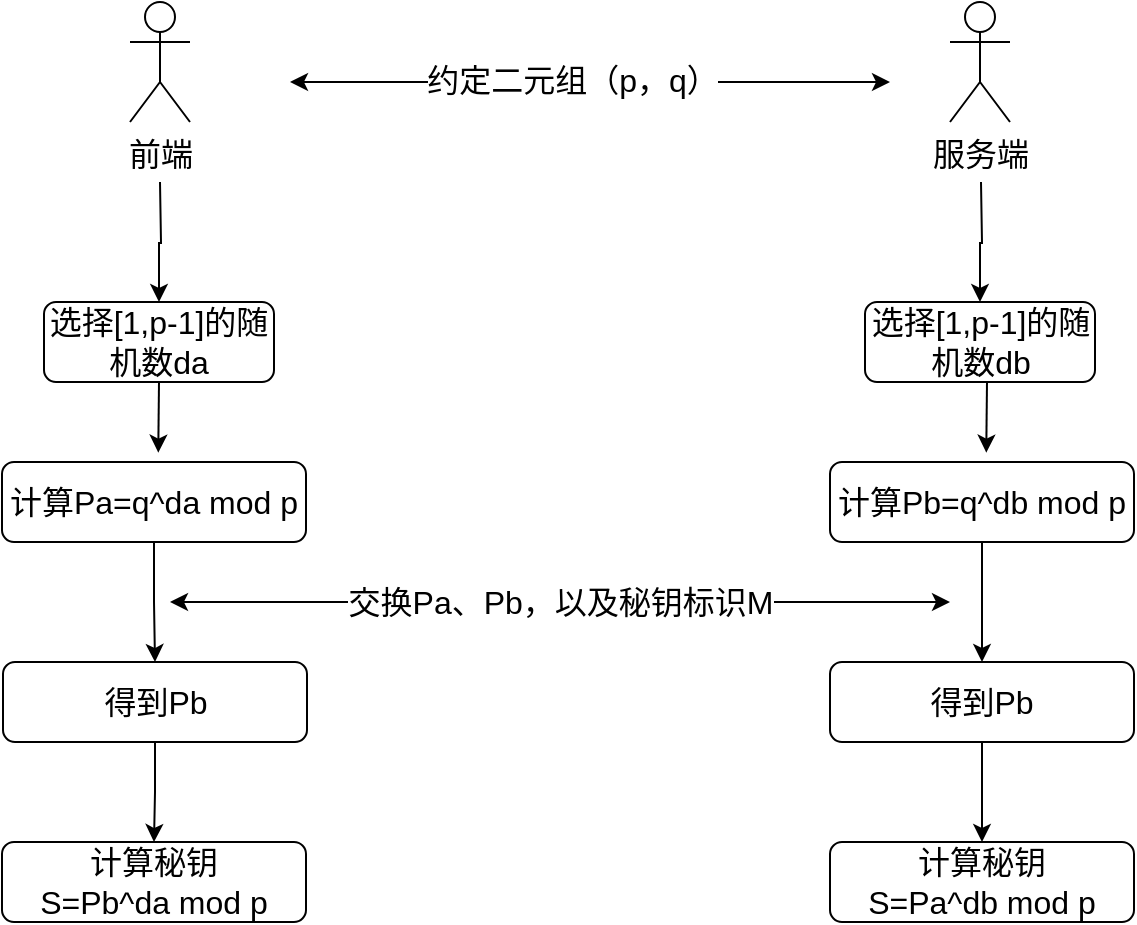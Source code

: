 <mxfile version="14.7.7" type="github" pages="2">
  <diagram id="C5RBs43oDa-KdzZeNtuy" name="秘钥交换">
    <mxGraphModel dx="1426" dy="826" grid="1" gridSize="10" guides="1" tooltips="1" connect="1" arrows="1" fold="1" page="1" pageScale="1" pageWidth="827" pageHeight="1169" math="0" shadow="0">
      <root>
        <mxCell id="WIyWlLk6GJQsqaUBKTNV-0" />
        <mxCell id="WIyWlLk6GJQsqaUBKTNV-1" parent="WIyWlLk6GJQsqaUBKTNV-0" />
        <mxCell id="4nAFIsNWsInhG6wNa1qs-9" style="edgeStyle=orthogonalEdgeStyle;rounded=0;orthogonalLoop=1;jettySize=auto;html=1;fontSize=16;" parent="WIyWlLk6GJQsqaUBKTNV-1" target="4nAFIsNWsInhG6wNa1qs-7" edge="1">
          <mxGeometry relative="1" as="geometry">
            <mxPoint x="115" y="380" as="sourcePoint" />
          </mxGeometry>
        </mxCell>
        <mxCell id="4nAFIsNWsInhG6wNa1qs-0" value="前端" style="shape=umlActor;verticalLabelPosition=bottom;verticalAlign=top;html=1;outlineConnect=0;fontSize=16;" parent="WIyWlLk6GJQsqaUBKTNV-1" vertex="1">
          <mxGeometry x="100" y="290" width="30" height="60" as="geometry" />
        </mxCell>
        <mxCell id="4nAFIsNWsInhG6wNa1qs-1" value="服务端" style="shape=umlActor;verticalLabelPosition=bottom;verticalAlign=top;html=1;outlineConnect=0;fontSize=16;" parent="WIyWlLk6GJQsqaUBKTNV-1" vertex="1">
          <mxGeometry x="510" y="290" width="30" height="60" as="geometry" />
        </mxCell>
        <mxCell id="4nAFIsNWsInhG6wNa1qs-5" value="" style="endArrow=classic;startArrow=classic;html=1;fontSize=16;" parent="WIyWlLk6GJQsqaUBKTNV-1" edge="1">
          <mxGeometry width="50" height="50" relative="1" as="geometry">
            <mxPoint x="180" y="330" as="sourcePoint" />
            <mxPoint x="480" y="330" as="targetPoint" />
          </mxGeometry>
        </mxCell>
        <mxCell id="4nAFIsNWsInhG6wNa1qs-6" value="约定二元组（p，q）" style="edgeLabel;html=1;align=center;verticalAlign=middle;resizable=0;points=[];fontSize=16;" parent="4nAFIsNWsInhG6wNa1qs-5" vertex="1" connectable="0">
          <mxGeometry x="-0.065" y="1" relative="1" as="geometry">
            <mxPoint as="offset" />
          </mxGeometry>
        </mxCell>
        <mxCell id="4nAFIsNWsInhG6wNa1qs-13" style="edgeStyle=orthogonalEdgeStyle;rounded=0;orthogonalLoop=1;jettySize=auto;html=1;exitX=0.5;exitY=1;exitDx=0;exitDy=0;entryX=0.514;entryY=-0.117;entryDx=0;entryDy=0;entryPerimeter=0;fontSize=16;" parent="WIyWlLk6GJQsqaUBKTNV-1" source="4nAFIsNWsInhG6wNa1qs-7" target="4nAFIsNWsInhG6wNa1qs-12" edge="1">
          <mxGeometry relative="1" as="geometry" />
        </mxCell>
        <mxCell id="4nAFIsNWsInhG6wNa1qs-7" value="选择[1,p-1]的随机数da" style="rounded=1;whiteSpace=wrap;html=1;fontSize=16;" parent="WIyWlLk6GJQsqaUBKTNV-1" vertex="1">
          <mxGeometry x="57" y="440" width="115" height="40" as="geometry" />
        </mxCell>
        <mxCell id="4nAFIsNWsInhG6wNa1qs-10" style="edgeStyle=orthogonalEdgeStyle;rounded=0;orthogonalLoop=1;jettySize=auto;html=1;fontSize=16;" parent="WIyWlLk6GJQsqaUBKTNV-1" target="4nAFIsNWsInhG6wNa1qs-11" edge="1">
          <mxGeometry relative="1" as="geometry">
            <mxPoint x="525.5" y="380" as="sourcePoint" />
          </mxGeometry>
        </mxCell>
        <mxCell id="4nAFIsNWsInhG6wNa1qs-11" value="选择[1,p-1]的随机数db" style="rounded=1;whiteSpace=wrap;html=1;fontSize=16;" parent="WIyWlLk6GJQsqaUBKTNV-1" vertex="1">
          <mxGeometry x="467.5" y="440" width="115" height="40" as="geometry" />
        </mxCell>
        <mxCell id="4nAFIsNWsInhG6wNa1qs-22" style="edgeStyle=orthogonalEdgeStyle;rounded=0;orthogonalLoop=1;jettySize=auto;html=1;exitX=0.5;exitY=1;exitDx=0;exitDy=0;entryX=0.5;entryY=0;entryDx=0;entryDy=0;fontSize=16;" parent="WIyWlLk6GJQsqaUBKTNV-1" source="4nAFIsNWsInhG6wNa1qs-12" target="4nAFIsNWsInhG6wNa1qs-17" edge="1">
          <mxGeometry relative="1" as="geometry" />
        </mxCell>
        <mxCell id="4nAFIsNWsInhG6wNa1qs-12" value="计算Pa=q^da mod p" style="rounded=1;whiteSpace=wrap;html=1;fontSize=16;" parent="WIyWlLk6GJQsqaUBKTNV-1" vertex="1">
          <mxGeometry x="36" y="520" width="152" height="40" as="geometry" />
        </mxCell>
        <mxCell id="4nAFIsNWsInhG6wNa1qs-14" style="edgeStyle=orthogonalEdgeStyle;rounded=0;orthogonalLoop=1;jettySize=auto;html=1;exitX=0.5;exitY=1;exitDx=0;exitDy=0;entryX=0.514;entryY=-0.117;entryDx=0;entryDy=0;entryPerimeter=0;fontSize=16;" parent="WIyWlLk6GJQsqaUBKTNV-1" target="4nAFIsNWsInhG6wNa1qs-15" edge="1">
          <mxGeometry relative="1" as="geometry">
            <mxPoint x="528.5" y="480" as="sourcePoint" />
          </mxGeometry>
        </mxCell>
        <mxCell id="4nAFIsNWsInhG6wNa1qs-23" style="edgeStyle=orthogonalEdgeStyle;rounded=0;orthogonalLoop=1;jettySize=auto;html=1;exitX=0.5;exitY=1;exitDx=0;exitDy=0;entryX=0.5;entryY=0;entryDx=0;entryDy=0;fontSize=16;" parent="WIyWlLk6GJQsqaUBKTNV-1" source="4nAFIsNWsInhG6wNa1qs-15" target="4nAFIsNWsInhG6wNa1qs-18" edge="1">
          <mxGeometry relative="1" as="geometry" />
        </mxCell>
        <mxCell id="4nAFIsNWsInhG6wNa1qs-15" value="计算Pb=q^db mod p" style="rounded=1;whiteSpace=wrap;html=1;fontSize=16;" parent="WIyWlLk6GJQsqaUBKTNV-1" vertex="1">
          <mxGeometry x="450" y="520" width="152" height="40" as="geometry" />
        </mxCell>
        <mxCell id="4nAFIsNWsInhG6wNa1qs-27" style="edgeStyle=orthogonalEdgeStyle;rounded=0;orthogonalLoop=1;jettySize=auto;html=1;exitX=0.5;exitY=1;exitDx=0;exitDy=0;entryX=0.5;entryY=0;entryDx=0;entryDy=0;fontSize=16;" parent="WIyWlLk6GJQsqaUBKTNV-1" source="4nAFIsNWsInhG6wNa1qs-17" target="4nAFIsNWsInhG6wNa1qs-25" edge="1">
          <mxGeometry relative="1" as="geometry" />
        </mxCell>
        <mxCell id="4nAFIsNWsInhG6wNa1qs-17" value="得到Pb" style="rounded=1;whiteSpace=wrap;html=1;fontSize=16;" parent="WIyWlLk6GJQsqaUBKTNV-1" vertex="1">
          <mxGeometry x="36.5" y="620" width="152" height="40" as="geometry" />
        </mxCell>
        <mxCell id="4nAFIsNWsInhG6wNa1qs-28" style="edgeStyle=orthogonalEdgeStyle;rounded=0;orthogonalLoop=1;jettySize=auto;html=1;exitX=0.5;exitY=1;exitDx=0;exitDy=0;entryX=0.5;entryY=0;entryDx=0;entryDy=0;fontSize=16;" parent="WIyWlLk6GJQsqaUBKTNV-1" source="4nAFIsNWsInhG6wNa1qs-18" target="4nAFIsNWsInhG6wNa1qs-26" edge="1">
          <mxGeometry relative="1" as="geometry" />
        </mxCell>
        <mxCell id="4nAFIsNWsInhG6wNa1qs-18" value="得到Pb" style="rounded=1;whiteSpace=wrap;html=1;fontSize=16;" parent="WIyWlLk6GJQsqaUBKTNV-1" vertex="1">
          <mxGeometry x="450" y="620" width="152" height="40" as="geometry" />
        </mxCell>
        <mxCell id="4nAFIsNWsInhG6wNa1qs-24" value="交换Pa、Pb，以及秘钥标识M" style="endArrow=classic;startArrow=classic;html=1;fontSize=16;" parent="WIyWlLk6GJQsqaUBKTNV-1" edge="1">
          <mxGeometry width="50" height="50" relative="1" as="geometry">
            <mxPoint x="120" y="590" as="sourcePoint" />
            <mxPoint x="510" y="590" as="targetPoint" />
          </mxGeometry>
        </mxCell>
        <mxCell id="4nAFIsNWsInhG6wNa1qs-25" value="计算秘钥&lt;br&gt;S=Pb^da mod p" style="rounded=1;whiteSpace=wrap;html=1;fontSize=16;" parent="WIyWlLk6GJQsqaUBKTNV-1" vertex="1">
          <mxGeometry x="36" y="710" width="152" height="40" as="geometry" />
        </mxCell>
        <mxCell id="4nAFIsNWsInhG6wNa1qs-26" value="计算秘钥&lt;br&gt;S=Pa^db mod p" style="rounded=1;whiteSpace=wrap;html=1;fontSize=16;" parent="WIyWlLk6GJQsqaUBKTNV-1" vertex="1">
          <mxGeometry x="450" y="710" width="152" height="40" as="geometry" />
        </mxCell>
      </root>
    </mxGraphModel>
  </diagram>
  <diagram id="yhoGaUxGh9offEi1YKY0" name="解密数据架构">
    <mxGraphModel dx="1426" dy="826" grid="1" gridSize="10" guides="1" tooltips="1" connect="1" arrows="1" fold="1" page="1" pageScale="1" pageWidth="827" pageHeight="1169" math="0" shadow="0">
      <root>
        <mxCell id="O14wsWxgyS2iRA50LXnY-0" />
        <mxCell id="O14wsWxgyS2iRA50LXnY-1" parent="O14wsWxgyS2iRA50LXnY-0" />
        <mxCell id="FTnDL2mLncCwiamXzSqU-0" value="前端" style="shape=umlActor;verticalLabelPosition=bottom;verticalAlign=top;html=1;outlineConnect=0;fontSize=15;" vertex="1" parent="O14wsWxgyS2iRA50LXnY-1">
          <mxGeometry x="70" y="260" width="30" height="60" as="geometry" />
        </mxCell>
        <mxCell id="FTnDL2mLncCwiamXzSqU-1" value="" style="shape=curlyBracket;whiteSpace=wrap;html=1;rounded=1;fontSize=15;" vertex="1" parent="O14wsWxgyS2iRA50LXnY-1">
          <mxGeometry x="110" y="240" width="20" height="120" as="geometry" />
        </mxCell>
        <mxCell id="FTnDL2mLncCwiamXzSqU-2" value="用户名" style="text;html=1;align=center;verticalAlign=middle;resizable=0;points=[];autosize=1;strokeColor=none;fontSize=15;" vertex="1" parent="O14wsWxgyS2iRA50LXnY-1">
          <mxGeometry x="130" y="230" width="60" height="20" as="geometry" />
        </mxCell>
        <mxCell id="FTnDL2mLncCwiamXzSqU-3" value="密码" style="text;html=1;align=center;verticalAlign=middle;resizable=0;points=[];autosize=1;strokeColor=none;fontSize=15;" vertex="1" parent="O14wsWxgyS2iRA50LXnY-1">
          <mxGeometry x="135" y="270" width="50" height="20" as="geometry" />
        </mxCell>
        <mxCell id="FTnDL2mLncCwiamXzSqU-4" value="一次随机值" style="text;html=1;align=center;verticalAlign=middle;resizable=0;points=[];autosize=1;strokeColor=none;fontSize=15;" vertex="1" parent="O14wsWxgyS2iRA50LXnY-1">
          <mxGeometry x="121" y="310" width="90" height="20" as="geometry" />
        </mxCell>
        <mxCell id="FTnDL2mLncCwiamXzSqU-5" value="时间戳" style="text;html=1;align=center;verticalAlign=middle;resizable=0;points=[];autosize=1;strokeColor=none;fontSize=15;" vertex="1" parent="O14wsWxgyS2iRA50LXnY-1">
          <mxGeometry x="130" y="350" width="60" height="20" as="geometry" />
        </mxCell>
        <mxCell id="FTnDL2mLncCwiamXzSqU-13" style="edgeStyle=orthogonalEdgeStyle;rounded=0;orthogonalLoop=1;jettySize=auto;html=1;exitX=0.1;exitY=0.5;exitDx=0;exitDy=0;exitPerimeter=0;entryX=0;entryY=0.5;entryDx=0;entryDy=0;fontSize=15;" edge="1" parent="O14wsWxgyS2iRA50LXnY-1" source="FTnDL2mLncCwiamXzSqU-7" target="FTnDL2mLncCwiamXzSqU-8">
          <mxGeometry relative="1" as="geometry" />
        </mxCell>
        <mxCell id="FTnDL2mLncCwiamXzSqU-7" value="" style="shape=curlyBracket;whiteSpace=wrap;html=1;rounded=1;flipH=1;fontSize=15;" vertex="1" parent="O14wsWxgyS2iRA50LXnY-1">
          <mxGeometry x="206" y="240" width="20" height="120" as="geometry" />
        </mxCell>
        <mxCell id="FTnDL2mLncCwiamXzSqU-14" style="edgeStyle=orthogonalEdgeStyle;rounded=0;orthogonalLoop=1;jettySize=auto;html=1;exitX=1;exitY=0.5;exitDx=0;exitDy=0;fontSize=15;entryX=0;entryY=0.5;entryDx=0;entryDy=0;" edge="1" parent="O14wsWxgyS2iRA50LXnY-1" source="FTnDL2mLncCwiamXzSqU-8" target="FTnDL2mLncCwiamXzSqU-16">
          <mxGeometry relative="1" as="geometry">
            <mxPoint x="560" y="300" as="targetPoint" />
          </mxGeometry>
        </mxCell>
        <mxCell id="FTnDL2mLncCwiamXzSqU-15" value="发送CT和M" style="edgeLabel;html=1;align=center;verticalAlign=middle;resizable=0;points=[];fontSize=15;" vertex="1" connectable="0" parent="FTnDL2mLncCwiamXzSqU-14">
          <mxGeometry x="-0.349" relative="1" as="geometry">
            <mxPoint x="20" as="offset" />
          </mxGeometry>
        </mxCell>
        <mxCell id="FTnDL2mLncCwiamXzSqU-8" value="使用DH算法生成的秘钥S加密得到密文CT" style="rounded=1;whiteSpace=wrap;html=1;fontSize=15;" vertex="1" parent="O14wsWxgyS2iRA50LXnY-1">
          <mxGeometry x="260" y="275" width="154" height="50" as="geometry" />
        </mxCell>
        <mxCell id="FTnDL2mLncCwiamXzSqU-18" style="edgeStyle=orthogonalEdgeStyle;rounded=0;orthogonalLoop=1;jettySize=auto;html=1;exitX=0.5;exitY=1;exitDx=0;exitDy=0;entryX=0.5;entryY=0;entryDx=0;entryDy=0;fontSize=15;" edge="1" parent="O14wsWxgyS2iRA50LXnY-1" source="FTnDL2mLncCwiamXzSqU-16" target="FTnDL2mLncCwiamXzSqU-17">
          <mxGeometry relative="1" as="geometry" />
        </mxCell>
        <mxCell id="FTnDL2mLncCwiamXzSqU-16" value="加解密服务器" style="rounded=0;whiteSpace=wrap;html=1;fontSize=15;" vertex="1" parent="O14wsWxgyS2iRA50LXnY-1">
          <mxGeometry x="580" y="280" width="110" height="40" as="geometry" />
        </mxCell>
        <mxCell id="FTnDL2mLncCwiamXzSqU-19" style="edgeStyle=orthogonalEdgeStyle;rounded=0;orthogonalLoop=1;jettySize=auto;html=1;exitX=0;exitY=0.5;exitDx=0;exitDy=0;fontSize=15;" edge="1" parent="O14wsWxgyS2iRA50LXnY-1" source="FTnDL2mLncCwiamXzSqU-17">
          <mxGeometry relative="1" as="geometry">
            <mxPoint x="470" y="420" as="targetPoint" />
          </mxGeometry>
        </mxCell>
        <mxCell id="FTnDL2mLncCwiamXzSqU-22" style="edgeStyle=orthogonalEdgeStyle;rounded=0;orthogonalLoop=1;jettySize=auto;html=1;exitX=0.5;exitY=1;exitDx=0;exitDy=0;fontSize=15;" edge="1" parent="O14wsWxgyS2iRA50LXnY-1" source="FTnDL2mLncCwiamXzSqU-17">
          <mxGeometry relative="1" as="geometry">
            <mxPoint x="635" y="510" as="targetPoint" />
          </mxGeometry>
        </mxCell>
        <mxCell id="FTnDL2mLncCwiamXzSqU-17" value="M校验和&lt;br style=&quot;font-size: 15px&quot;&gt;CT解密" style="rhombus;whiteSpace=wrap;html=1;fontSize=15;" vertex="1" parent="O14wsWxgyS2iRA50LXnY-1">
          <mxGeometry x="572.5" y="380" width="125" height="80" as="geometry" />
        </mxCell>
        <mxCell id="FTnDL2mLncCwiamXzSqU-20" value="校验或解密失败" style="text;html=1;align=center;verticalAlign=middle;resizable=0;points=[];autosize=1;strokeColor=none;fontSize=15;" vertex="1" parent="O14wsWxgyS2iRA50LXnY-1">
          <mxGeometry x="470" y="390" width="120" height="20" as="geometry" />
        </mxCell>
        <mxCell id="FTnDL2mLncCwiamXzSqU-21" value="登录失败" style="rounded=1;whiteSpace=wrap;html=1;fontSize=15;" vertex="1" parent="O14wsWxgyS2iRA50LXnY-1">
          <mxGeometry x="400" y="405" width="70" height="30" as="geometry" />
        </mxCell>
        <mxCell id="FTnDL2mLncCwiamXzSqU-26" style="edgeStyle=orthogonalEdgeStyle;rounded=0;orthogonalLoop=1;jettySize=auto;html=1;exitX=0;exitY=0.5;exitDx=0;exitDy=0;fontSize=15;entryX=1;entryY=0.5;entryDx=0;entryDy=0;" edge="1" parent="O14wsWxgyS2iRA50LXnY-1" source="FTnDL2mLncCwiamXzSqU-23" target="FTnDL2mLncCwiamXzSqU-28">
          <mxGeometry relative="1" as="geometry">
            <mxPoint x="490" y="550" as="targetPoint" />
          </mxGeometry>
        </mxCell>
        <mxCell id="FTnDL2mLncCwiamXzSqU-29" style="edgeStyle=orthogonalEdgeStyle;rounded=0;orthogonalLoop=1;jettySize=auto;html=1;exitX=0.5;exitY=1;exitDx=0;exitDy=0;fontSize=15;" edge="1" parent="O14wsWxgyS2iRA50LXnY-1" source="FTnDL2mLncCwiamXzSqU-23">
          <mxGeometry relative="1" as="geometry">
            <mxPoint x="635" y="630" as="targetPoint" />
          </mxGeometry>
        </mxCell>
        <mxCell id="FTnDL2mLncCwiamXzSqU-23" value="时间戳已过期" style="rhombus;whiteSpace=wrap;html=1;fontSize=15;" vertex="1" parent="O14wsWxgyS2iRA50LXnY-1">
          <mxGeometry x="572.5" y="510" width="125" height="80" as="geometry" />
        </mxCell>
        <mxCell id="FTnDL2mLncCwiamXzSqU-25" value="成功" style="text;html=1;align=center;verticalAlign=middle;resizable=0;points=[];autosize=1;strokeColor=none;fontSize=15;" vertex="1" parent="O14wsWxgyS2iRA50LXnY-1">
          <mxGeometry x="630" y="470" width="50" height="20" as="geometry" />
        </mxCell>
        <mxCell id="FTnDL2mLncCwiamXzSqU-27" value="是" style="text;html=1;align=center;verticalAlign=middle;resizable=0;points=[];autosize=1;strokeColor=none;fontSize=15;" vertex="1" parent="O14wsWxgyS2iRA50LXnY-1">
          <mxGeometry x="525" y="520" width="30" height="20" as="geometry" />
        </mxCell>
        <mxCell id="FTnDL2mLncCwiamXzSqU-28" value="登录失败" style="rounded=1;whiteSpace=wrap;html=1;fontSize=15;" vertex="1" parent="O14wsWxgyS2iRA50LXnY-1">
          <mxGeometry x="400" y="535" width="70" height="30" as="geometry" />
        </mxCell>
        <mxCell id="FTnDL2mLncCwiamXzSqU-30" value="否" style="text;html=1;align=center;verticalAlign=middle;resizable=0;points=[];autosize=1;strokeColor=none;fontSize=15;" vertex="1" parent="O14wsWxgyS2iRA50LXnY-1">
          <mxGeometry x="635" y="600" width="30" height="20" as="geometry" />
        </mxCell>
        <mxCell id="FTnDL2mLncCwiamXzSqU-37" style="edgeStyle=orthogonalEdgeStyle;rounded=0;orthogonalLoop=1;jettySize=auto;html=1;exitX=0.5;exitY=1;exitDx=0;exitDy=0;entryX=1;entryY=0.5;entryDx=0;entryDy=0;fontSize=15;" edge="1" parent="O14wsWxgyS2iRA50LXnY-1" source="FTnDL2mLncCwiamXzSqU-31" target="FTnDL2mLncCwiamXzSqU-36">
          <mxGeometry relative="1" as="geometry" />
        </mxCell>
        <mxCell id="FTnDL2mLncCwiamXzSqU-31" value="随机值已存在" style="rhombus;whiteSpace=wrap;html=1;fontSize=15;" vertex="1" parent="O14wsWxgyS2iRA50LXnY-1">
          <mxGeometry x="572.5" y="630" width="125" height="80" as="geometry" />
        </mxCell>
        <mxCell id="FTnDL2mLncCwiamXzSqU-32" style="edgeStyle=orthogonalEdgeStyle;rounded=0;orthogonalLoop=1;jettySize=auto;html=1;exitX=0;exitY=0.5;exitDx=0;exitDy=0;fontSize=15;entryX=1;entryY=0.5;entryDx=0;entryDy=0;" edge="1" parent="O14wsWxgyS2iRA50LXnY-1" target="FTnDL2mLncCwiamXzSqU-34">
          <mxGeometry relative="1" as="geometry">
            <mxPoint x="497.5" y="670" as="targetPoint" />
            <mxPoint x="580" y="670" as="sourcePoint" />
          </mxGeometry>
        </mxCell>
        <mxCell id="FTnDL2mLncCwiamXzSqU-33" value="是" style="text;html=1;align=center;verticalAlign=middle;resizable=0;points=[];autosize=1;strokeColor=none;fontSize=15;" vertex="1" parent="O14wsWxgyS2iRA50LXnY-1">
          <mxGeometry x="532.5" y="640" width="30" height="20" as="geometry" />
        </mxCell>
        <mxCell id="FTnDL2mLncCwiamXzSqU-34" value="登录失败" style="rounded=1;whiteSpace=wrap;html=1;fontSize=15;" vertex="1" parent="O14wsWxgyS2iRA50LXnY-1">
          <mxGeometry x="407.5" y="655" width="70" height="30" as="geometry" />
        </mxCell>
        <mxCell id="FTnDL2mLncCwiamXzSqU-39" style="edgeStyle=orthogonalEdgeStyle;rounded=0;orthogonalLoop=1;jettySize=auto;html=1;exitX=0.5;exitY=0;exitDx=0;exitDy=0;fontSize=15;" edge="1" parent="O14wsWxgyS2iRA50LXnY-1" source="FTnDL2mLncCwiamXzSqU-36">
          <mxGeometry relative="1" as="geometry">
            <mxPoint x="290" y="690" as="targetPoint" />
          </mxGeometry>
        </mxCell>
        <mxCell id="FTnDL2mLncCwiamXzSqU-36" value="业务服务器" style="rounded=0;whiteSpace=wrap;html=1;fontSize=15;" vertex="1" parent="O14wsWxgyS2iRA50LXnY-1">
          <mxGeometry x="235" y="720" width="110" height="40" as="geometry" />
        </mxCell>
        <mxCell id="FTnDL2mLncCwiamXzSqU-38" value="否，记录随机值，&lt;br&gt;转发请求到登录业务服务器" style="text;html=1;align=center;verticalAlign=middle;resizable=0;points=[];autosize=1;strokeColor=none;fontSize=15;" vertex="1" parent="O14wsWxgyS2iRA50LXnY-1">
          <mxGeometry x="414" y="740" width="200" height="40" as="geometry" />
        </mxCell>
        <mxCell id="FTnDL2mLncCwiamXzSqU-40" value="登录判断" style="rounded=1;whiteSpace=wrap;html=1;fontSize=15;" vertex="1" parent="O14wsWxgyS2iRA50LXnY-1">
          <mxGeometry x="230" y="653" width="120" height="35" as="geometry" />
        </mxCell>
      </root>
    </mxGraphModel>
  </diagram>
</mxfile>
